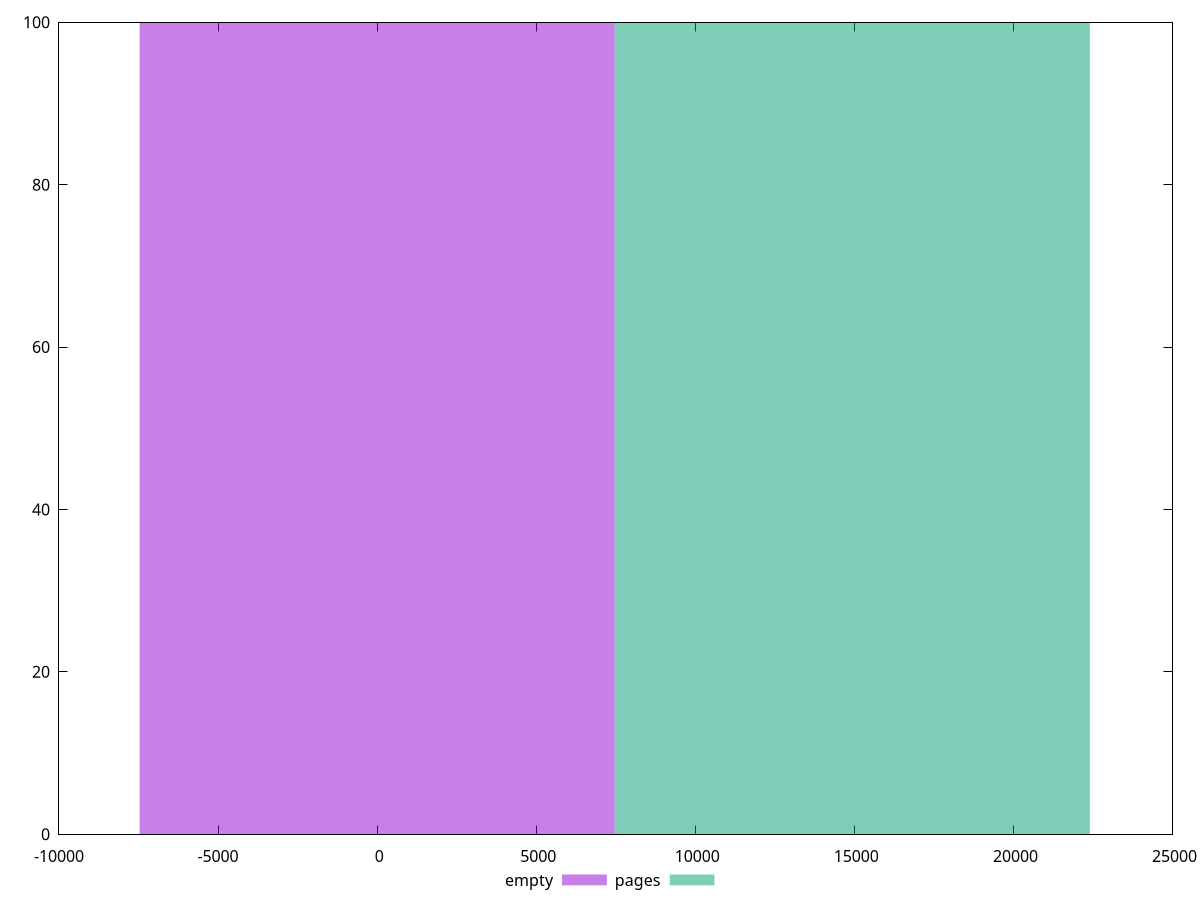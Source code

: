 reset
set terminal svg size 640, 500 enhanced background rgb 'white'
set output "reprap/largest-contentful-paint/comparison/histogram/0_vs_1.svg"

$empty <<EOF
0 100
EOF

$pages <<EOF
14934.02584225833 100
EOF

set key outside below
set boxwidth 14934.02584225833
set yrange [0:100]
set style fill transparent solid 0.5 noborder

plot \
  $empty title "empty" with boxes, \
  $pages title "pages" with boxes, \


reset